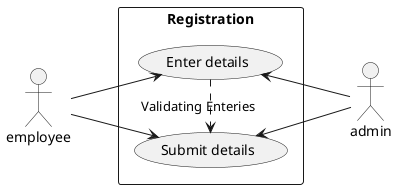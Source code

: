 @startuml
'note left of User: This is user
'note right of Admin : This is Admin/HR

left to right direction
skinparam packageStyle rectangle
actor employee
actor admin
rectangle Registration {
  employee --> (Enter details)
  employee --> (Submit details)
  (Enter details) .> (Submit details) : Validating Enteries

  (Enter details) <-- admin
  admin --> (Submit details)
}
@enduml